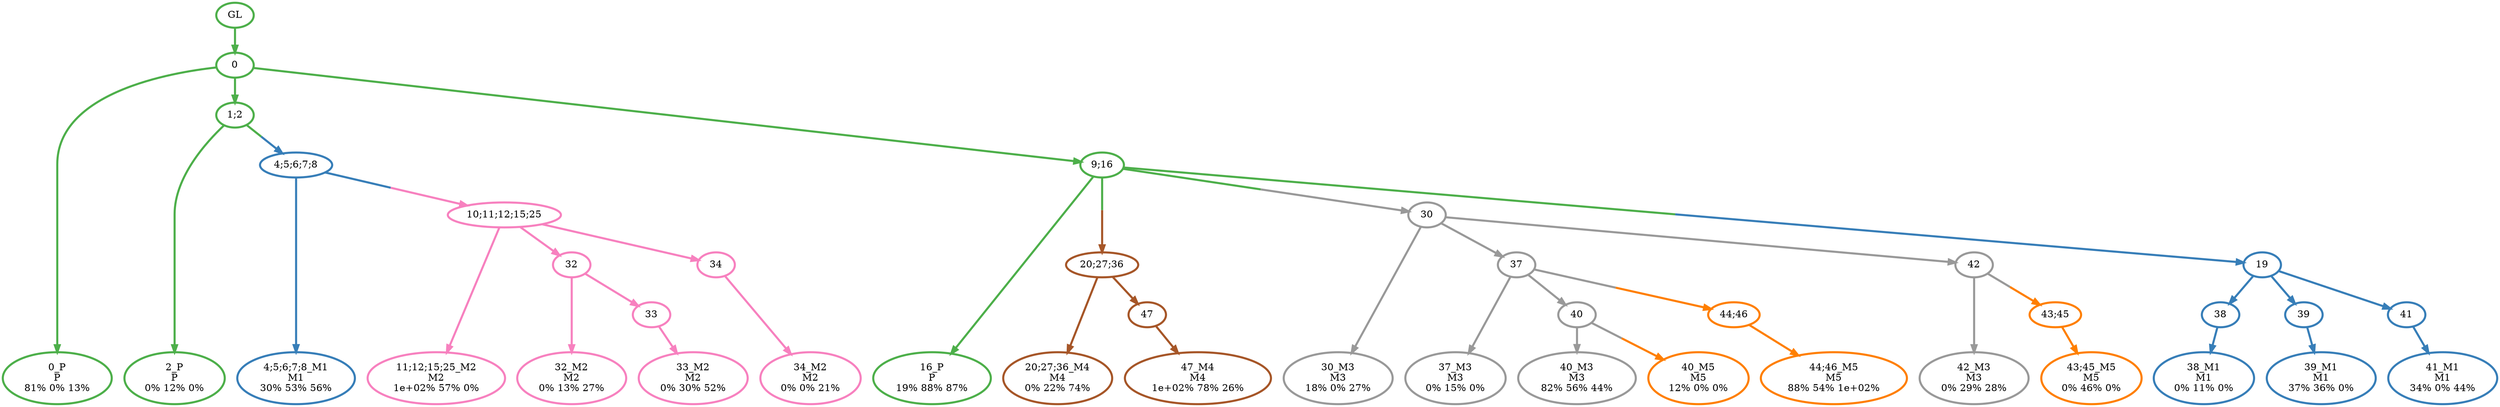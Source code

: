 digraph T {
	{
		rank=same
		38 [penwidth=3,colorscheme=set19,color=3,label="0_P\nP\n81% 0% 13%"]
		36 [penwidth=3,colorscheme=set19,color=3,label="2_P\nP\n0% 12% 0%"]
		34 [penwidth=3,colorscheme=set19,color=3,label="16_P\nP\n19% 88% 87%"]
		33 [penwidth=3,colorscheme=set19,color=2,label="4;5;6;7;8_M1\nM1\n30% 53% 56%"]
		31 [penwidth=3,colorscheme=set19,color=2,label="38_M1\nM1\n0% 11% 0%"]
		29 [penwidth=3,colorscheme=set19,color=2,label="39_M1\nM1\n37% 36% 0%"]
		27 [penwidth=3,colorscheme=set19,color=2,label="41_M1\nM1\n34% 0% 44%"]
		26 [penwidth=3,colorscheme=set19,color=8,label="11;12;15;25_M2\nM2\n1e+02% 57% 0%"]
		24 [penwidth=3,colorscheme=set19,color=8,label="32_M2\nM2\n0% 13% 27%"]
		22 [penwidth=3,colorscheme=set19,color=8,label="33_M2\nM2\n0% 30% 52%"]
		20 [penwidth=3,colorscheme=set19,color=8,label="34_M2\nM2\n0% 0% 21%"]
		19 [penwidth=3,colorscheme=set19,color=9,label="30_M3\nM3\n18% 0% 27%"]
		17 [penwidth=3,colorscheme=set19,color=9,label="37_M3\nM3\n0% 15% 0%"]
		15 [penwidth=3,colorscheme=set19,color=9,label="40_M3\nM3\n82% 56% 44%"]
		13 [penwidth=3,colorscheme=set19,color=9,label="42_M3\nM3\n0% 29% 28%"]
		12 [penwidth=3,colorscheme=set19,color=7,label="20;27;36_M4\nM4\n0% 22% 74%"]
		10 [penwidth=3,colorscheme=set19,color=7,label="47_M4\nM4\n1e+02% 78% 26%"]
		9 [penwidth=3,colorscheme=set19,color=5,label="40_M5\nM5\n12% 0% 0%"]
		8 [penwidth=3,colorscheme=set19,color=5,label="44;46_M5\nM5\n88% 54% 1e+02%"]
		7 [penwidth=3,colorscheme=set19,color=5,label="43;45_M5\nM5\n0% 46% 0%"]
	}
	40 [penwidth=3,colorscheme=set19,color=3,label="GL"]
	39 [penwidth=3,colorscheme=set19,color=3,label="0"]
	37 [penwidth=3,colorscheme=set19,color=3,label="1;2"]
	35 [penwidth=3,colorscheme=set19,color=3,label="9;16"]
	32 [penwidth=3,colorscheme=set19,color=2,label="38"]
	30 [penwidth=3,colorscheme=set19,color=2,label="39"]
	28 [penwidth=3,colorscheme=set19,color=2,label="41"]
	25 [penwidth=3,colorscheme=set19,color=8,label="32"]
	23 [penwidth=3,colorscheme=set19,color=8,label="33"]
	21 [penwidth=3,colorscheme=set19,color=8,label="34"]
	18 [penwidth=3,colorscheme=set19,color=9,label="37"]
	16 [penwidth=3,colorscheme=set19,color=9,label="40"]
	14 [penwidth=3,colorscheme=set19,color=9,label="42"]
	11 [penwidth=3,colorscheme=set19,color=7,label="47"]
	6 [penwidth=3,colorscheme=set19,color=5,label="44;46"]
	5 [penwidth=3,colorscheme=set19,color=5,label="43;45"]
	4 [penwidth=3,colorscheme=set19,color=8,label="10;11;12;15;25"]
	3 [penwidth=3,colorscheme=set19,color=7,label="20;27;36"]
	2 [penwidth=3,colorscheme=set19,color=9,label="30"]
	1 [penwidth=3,colorscheme=set19,color=2,label="19"]
	0 [penwidth=3,colorscheme=set19,color=2,label="4;5;6;7;8"]
	40 -> 39 [penwidth=3,colorscheme=set19,color=3]
	39 -> 38 [penwidth=3,colorscheme=set19,color=3]
	39 -> 35 [penwidth=3,colorscheme=set19,color=3]
	39 -> 37 [penwidth=3,colorscheme=set19,color=3]
	37 -> 36 [penwidth=3,colorscheme=set19,color=3]
	37 -> 0 [penwidth=3,colorscheme=set19,color="3;0.5:2"]
	35 -> 34 [penwidth=3,colorscheme=set19,color=3]
	35 -> 3 [penwidth=3,colorscheme=set19,color="3;0.5:7"]
	35 -> 2 [penwidth=3,colorscheme=set19,color="3;0.5:9"]
	35 -> 1 [penwidth=3,colorscheme=set19,color="3;0.5:2"]
	32 -> 31 [penwidth=3,colorscheme=set19,color=2]
	30 -> 29 [penwidth=3,colorscheme=set19,color=2]
	28 -> 27 [penwidth=3,colorscheme=set19,color=2]
	25 -> 24 [penwidth=3,colorscheme=set19,color=8]
	25 -> 23 [penwidth=3,colorscheme=set19,color=8]
	23 -> 22 [penwidth=3,colorscheme=set19,color=8]
	21 -> 20 [penwidth=3,colorscheme=set19,color=8]
	18 -> 17 [penwidth=3,colorscheme=set19,color=9]
	18 -> 16 [penwidth=3,colorscheme=set19,color=9]
	18 -> 6 [penwidth=3,colorscheme=set19,color="9;0.5:5"]
	16 -> 15 [penwidth=3,colorscheme=set19,color=9]
	16 -> 9 [penwidth=3,colorscheme=set19,color="9;0.5:5"]
	14 -> 13 [penwidth=3,colorscheme=set19,color=9]
	14 -> 5 [penwidth=3,colorscheme=set19,color="9;0.5:5"]
	11 -> 10 [penwidth=3,colorscheme=set19,color=7]
	6 -> 8 [penwidth=3,colorscheme=set19,color=5]
	5 -> 7 [penwidth=3,colorscheme=set19,color=5]
	4 -> 26 [penwidth=3,colorscheme=set19,color=8]
	4 -> 25 [penwidth=3,colorscheme=set19,color=8]
	4 -> 21 [penwidth=3,colorscheme=set19,color=8]
	3 -> 12 [penwidth=3,colorscheme=set19,color=7]
	3 -> 11 [penwidth=3,colorscheme=set19,color=7]
	2 -> 19 [penwidth=3,colorscheme=set19,color=9]
	2 -> 18 [penwidth=3,colorscheme=set19,color=9]
	2 -> 14 [penwidth=3,colorscheme=set19,color=9]
	1 -> 32 [penwidth=3,colorscheme=set19,color=2]
	1 -> 30 [penwidth=3,colorscheme=set19,color=2]
	1 -> 28 [penwidth=3,colorscheme=set19,color=2]
	0 -> 33 [penwidth=3,colorscheme=set19,color=2]
	0 -> 4 [penwidth=3,colorscheme=set19,color="2;0.5:8"]
}
